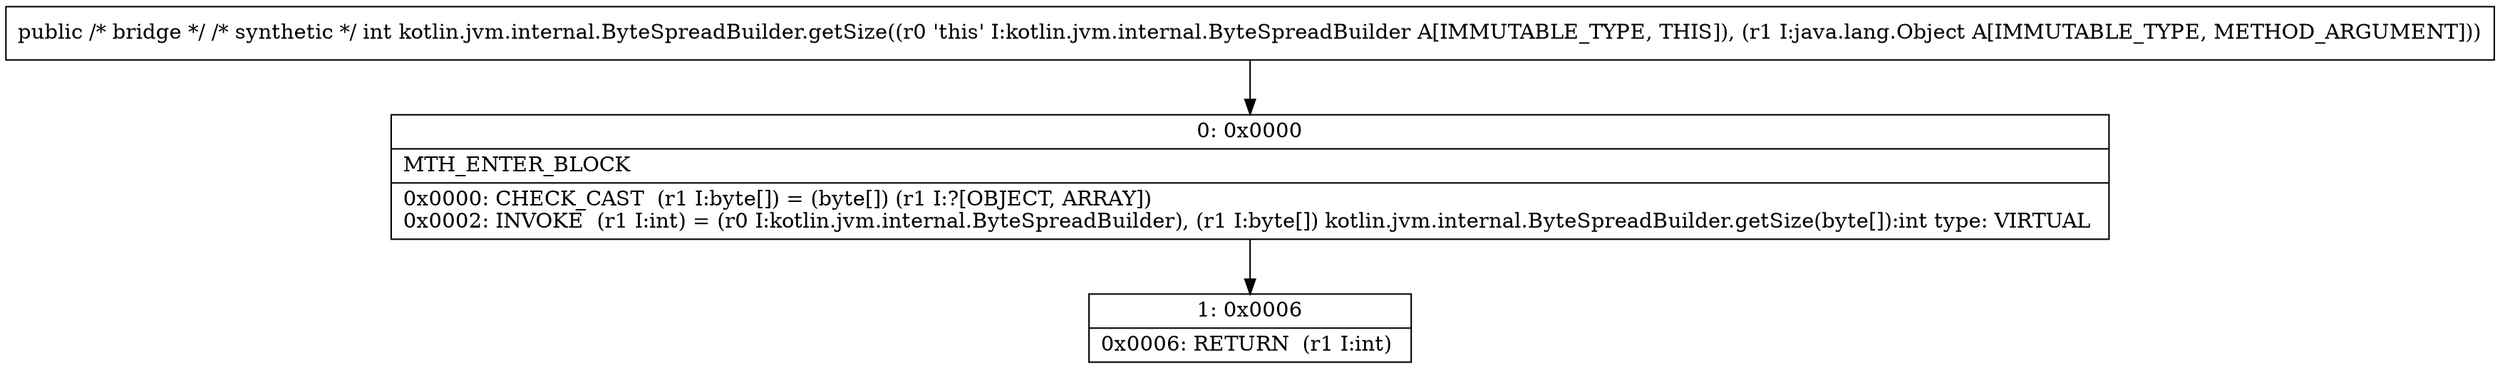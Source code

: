 digraph "CFG forkotlin.jvm.internal.ByteSpreadBuilder.getSize(Ljava\/lang\/Object;)I" {
Node_0 [shape=record,label="{0\:\ 0x0000|MTH_ENTER_BLOCK\l|0x0000: CHECK_CAST  (r1 I:byte[]) = (byte[]) (r1 I:?[OBJECT, ARRAY]) \l0x0002: INVOKE  (r1 I:int) = (r0 I:kotlin.jvm.internal.ByteSpreadBuilder), (r1 I:byte[]) kotlin.jvm.internal.ByteSpreadBuilder.getSize(byte[]):int type: VIRTUAL \l}"];
Node_1 [shape=record,label="{1\:\ 0x0006|0x0006: RETURN  (r1 I:int) \l}"];
MethodNode[shape=record,label="{public \/* bridge *\/ \/* synthetic *\/ int kotlin.jvm.internal.ByteSpreadBuilder.getSize((r0 'this' I:kotlin.jvm.internal.ByteSpreadBuilder A[IMMUTABLE_TYPE, THIS]), (r1 I:java.lang.Object A[IMMUTABLE_TYPE, METHOD_ARGUMENT])) }"];
MethodNode -> Node_0;
Node_0 -> Node_1;
}

